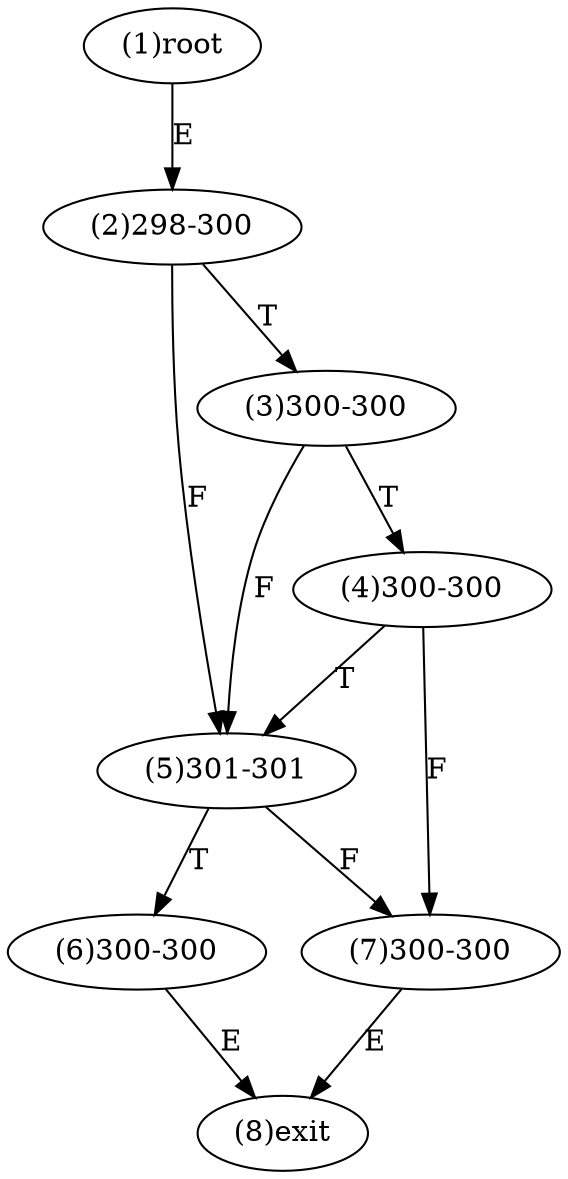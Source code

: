 digraph "" { 
1[ label="(1)root"];
2[ label="(2)298-300"];
3[ label="(3)300-300"];
4[ label="(4)300-300"];
5[ label="(5)301-301"];
6[ label="(6)300-300"];
7[ label="(7)300-300"];
8[ label="(8)exit"];
1->2[ label="E"];
2->5[ label="F"];
2->3[ label="T"];
3->5[ label="F"];
3->4[ label="T"];
4->7[ label="F"];
4->5[ label="T"];
5->7[ label="F"];
5->6[ label="T"];
6->8[ label="E"];
7->8[ label="E"];
}
